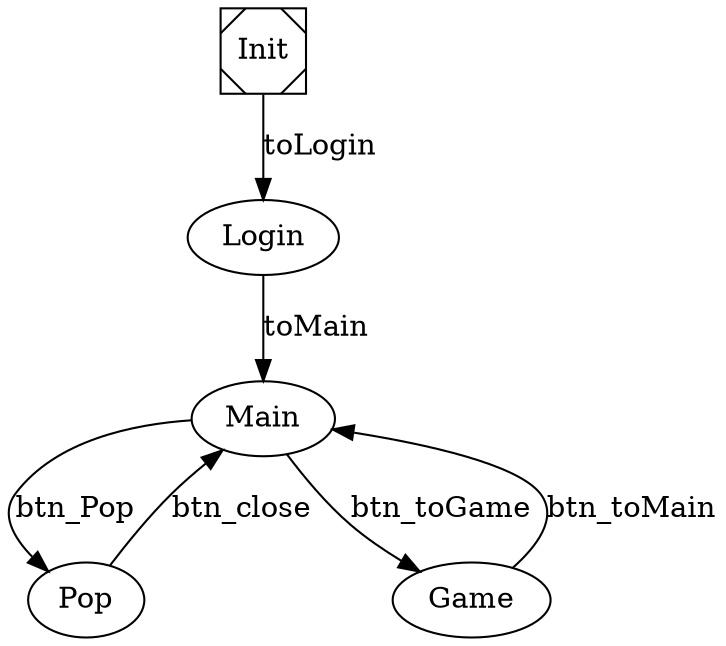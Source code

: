 digraph SampleState { Init [shape = Msquare]
Init 
Login 
Main 
Pop 
Game 
Init -> Login [ label= toLogin ] 
Login -> Main [ label= toMain ] 
Pop -> Main [ label= btn_close ] 
Game -> Main [ label= btn_toMain ] 
Main -> Pop [ label= btn_Pop ] 
Main -> Game [ label= btn_toGame ] 
}